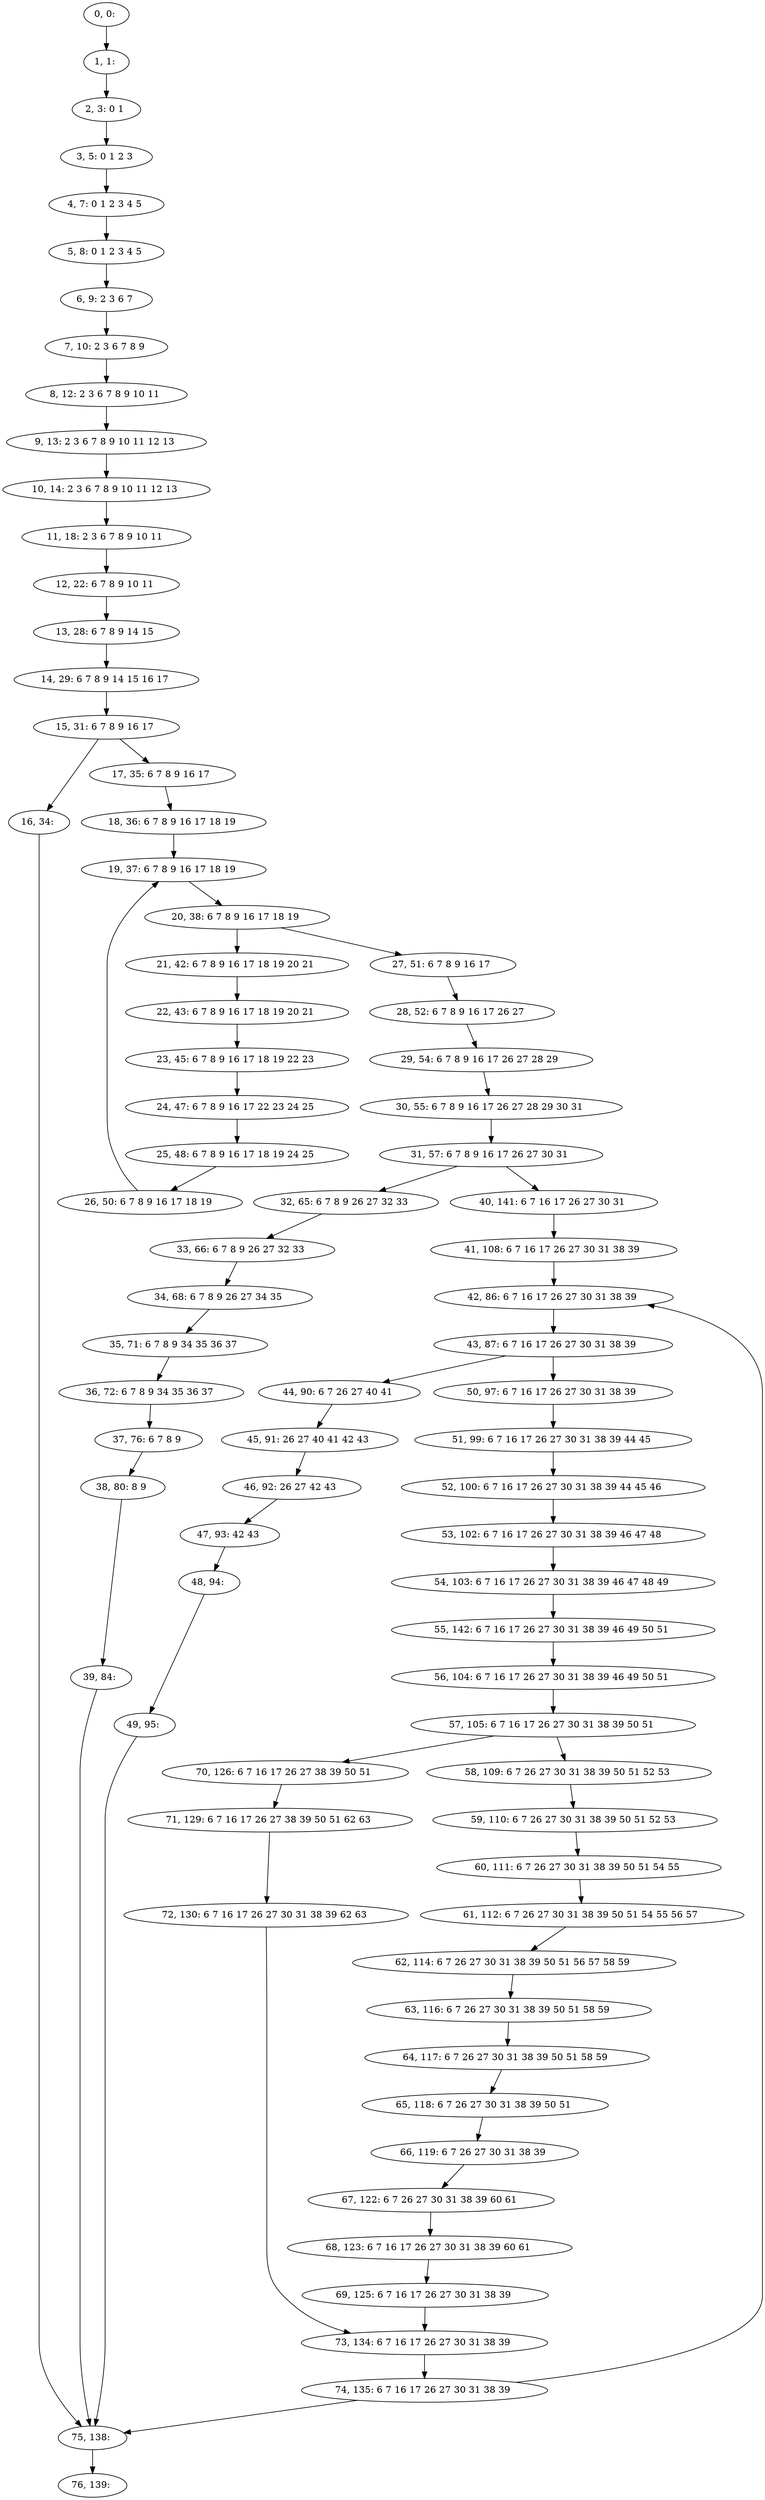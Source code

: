 digraph G {
0[label="0, 0: "];
1[label="1, 1: "];
2[label="2, 3: 0 1 "];
3[label="3, 5: 0 1 2 3 "];
4[label="4, 7: 0 1 2 3 4 5 "];
5[label="5, 8: 0 1 2 3 4 5 "];
6[label="6, 9: 2 3 6 7 "];
7[label="7, 10: 2 3 6 7 8 9 "];
8[label="8, 12: 2 3 6 7 8 9 10 11 "];
9[label="9, 13: 2 3 6 7 8 9 10 11 12 13 "];
10[label="10, 14: 2 3 6 7 8 9 10 11 12 13 "];
11[label="11, 18: 2 3 6 7 8 9 10 11 "];
12[label="12, 22: 6 7 8 9 10 11 "];
13[label="13, 28: 6 7 8 9 14 15 "];
14[label="14, 29: 6 7 8 9 14 15 16 17 "];
15[label="15, 31: 6 7 8 9 16 17 "];
16[label="16, 34: "];
17[label="17, 35: 6 7 8 9 16 17 "];
18[label="18, 36: 6 7 8 9 16 17 18 19 "];
19[label="19, 37: 6 7 8 9 16 17 18 19 "];
20[label="20, 38: 6 7 8 9 16 17 18 19 "];
21[label="21, 42: 6 7 8 9 16 17 18 19 20 21 "];
22[label="22, 43: 6 7 8 9 16 17 18 19 20 21 "];
23[label="23, 45: 6 7 8 9 16 17 18 19 22 23 "];
24[label="24, 47: 6 7 8 9 16 17 22 23 24 25 "];
25[label="25, 48: 6 7 8 9 16 17 18 19 24 25 "];
26[label="26, 50: 6 7 8 9 16 17 18 19 "];
27[label="27, 51: 6 7 8 9 16 17 "];
28[label="28, 52: 6 7 8 9 16 17 26 27 "];
29[label="29, 54: 6 7 8 9 16 17 26 27 28 29 "];
30[label="30, 55: 6 7 8 9 16 17 26 27 28 29 30 31 "];
31[label="31, 57: 6 7 8 9 16 17 26 27 30 31 "];
32[label="32, 65: 6 7 8 9 26 27 32 33 "];
33[label="33, 66: 6 7 8 9 26 27 32 33 "];
34[label="34, 68: 6 7 8 9 26 27 34 35 "];
35[label="35, 71: 6 7 8 9 34 35 36 37 "];
36[label="36, 72: 6 7 8 9 34 35 36 37 "];
37[label="37, 76: 6 7 8 9 "];
38[label="38, 80: 8 9 "];
39[label="39, 84: "];
40[label="40, 141: 6 7 16 17 26 27 30 31 "];
41[label="41, 108: 6 7 16 17 26 27 30 31 38 39 "];
42[label="42, 86: 6 7 16 17 26 27 30 31 38 39 "];
43[label="43, 87: 6 7 16 17 26 27 30 31 38 39 "];
44[label="44, 90: 6 7 26 27 40 41 "];
45[label="45, 91: 26 27 40 41 42 43 "];
46[label="46, 92: 26 27 42 43 "];
47[label="47, 93: 42 43 "];
48[label="48, 94: "];
49[label="49, 95: "];
50[label="50, 97: 6 7 16 17 26 27 30 31 38 39 "];
51[label="51, 99: 6 7 16 17 26 27 30 31 38 39 44 45 "];
52[label="52, 100: 6 7 16 17 26 27 30 31 38 39 44 45 46 "];
53[label="53, 102: 6 7 16 17 26 27 30 31 38 39 46 47 48 "];
54[label="54, 103: 6 7 16 17 26 27 30 31 38 39 46 47 48 49 "];
55[label="55, 142: 6 7 16 17 26 27 30 31 38 39 46 49 50 51 "];
56[label="56, 104: 6 7 16 17 26 27 30 31 38 39 46 49 50 51 "];
57[label="57, 105: 6 7 16 17 26 27 30 31 38 39 50 51 "];
58[label="58, 109: 6 7 26 27 30 31 38 39 50 51 52 53 "];
59[label="59, 110: 6 7 26 27 30 31 38 39 50 51 52 53 "];
60[label="60, 111: 6 7 26 27 30 31 38 39 50 51 54 55 "];
61[label="61, 112: 6 7 26 27 30 31 38 39 50 51 54 55 56 57 "];
62[label="62, 114: 6 7 26 27 30 31 38 39 50 51 56 57 58 59 "];
63[label="63, 116: 6 7 26 27 30 31 38 39 50 51 58 59 "];
64[label="64, 117: 6 7 26 27 30 31 38 39 50 51 58 59 "];
65[label="65, 118: 6 7 26 27 30 31 38 39 50 51 "];
66[label="66, 119: 6 7 26 27 30 31 38 39 "];
67[label="67, 122: 6 7 26 27 30 31 38 39 60 61 "];
68[label="68, 123: 6 7 16 17 26 27 30 31 38 39 60 61 "];
69[label="69, 125: 6 7 16 17 26 27 30 31 38 39 "];
70[label="70, 126: 6 7 16 17 26 27 38 39 50 51 "];
71[label="71, 129: 6 7 16 17 26 27 38 39 50 51 62 63 "];
72[label="72, 130: 6 7 16 17 26 27 30 31 38 39 62 63 "];
73[label="73, 134: 6 7 16 17 26 27 30 31 38 39 "];
74[label="74, 135: 6 7 16 17 26 27 30 31 38 39 "];
75[label="75, 138: "];
76[label="76, 139: "];
0->1 ;
1->2 ;
2->3 ;
3->4 ;
4->5 ;
5->6 ;
6->7 ;
7->8 ;
8->9 ;
9->10 ;
10->11 ;
11->12 ;
12->13 ;
13->14 ;
14->15 ;
15->16 ;
15->17 ;
16->75 ;
17->18 ;
18->19 ;
19->20 ;
20->21 ;
20->27 ;
21->22 ;
22->23 ;
23->24 ;
24->25 ;
25->26 ;
26->19 ;
27->28 ;
28->29 ;
29->30 ;
30->31 ;
31->32 ;
31->40 ;
32->33 ;
33->34 ;
34->35 ;
35->36 ;
36->37 ;
37->38 ;
38->39 ;
39->75 ;
40->41 ;
41->42 ;
42->43 ;
43->44 ;
43->50 ;
44->45 ;
45->46 ;
46->47 ;
47->48 ;
48->49 ;
49->75 ;
50->51 ;
51->52 ;
52->53 ;
53->54 ;
54->55 ;
55->56 ;
56->57 ;
57->58 ;
57->70 ;
58->59 ;
59->60 ;
60->61 ;
61->62 ;
62->63 ;
63->64 ;
64->65 ;
65->66 ;
66->67 ;
67->68 ;
68->69 ;
69->73 ;
70->71 ;
71->72 ;
72->73 ;
73->74 ;
74->75 ;
74->42 ;
75->76 ;
}
